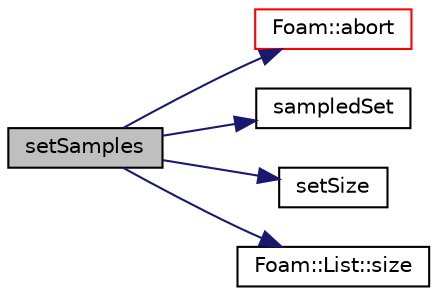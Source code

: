 digraph "setSamples"
{
  bgcolor="transparent";
  edge [fontname="Helvetica",fontsize="10",labelfontname="Helvetica",labelfontsize="10"];
  node [fontname="Helvetica",fontsize="10",shape=record];
  rankdir="LR";
  Node1304 [label="setSamples",height=0.2,width=0.4,color="black", fillcolor="grey75", style="filled", fontcolor="black"];
  Node1304 -> Node1305 [color="midnightblue",fontsize="10",style="solid",fontname="Helvetica"];
  Node1305 [label="Foam::abort",height=0.2,width=0.4,color="red",URL="$a21851.html#a447107a607d03e417307c203fa5fb44b"];
  Node1304 -> Node1350 [color="midnightblue",fontsize="10",style="solid",fontname="Helvetica"];
  Node1350 [label="sampledSet",height=0.2,width=0.4,color="black",URL="$a30589.html#a365b50c7d3fca7a7d9ed6209c87b478f",tooltip="Construct from components. "];
  Node1304 -> Node1351 [color="midnightblue",fontsize="10",style="solid",fontname="Helvetica"];
  Node1351 [label="setSize",height=0.2,width=0.4,color="black",URL="$a18335.html#a6f8d72476baf295a054f72dfbc9c61c3"];
  Node1304 -> Node1352 [color="midnightblue",fontsize="10",style="solid",fontname="Helvetica"];
  Node1352 [label="Foam::List::size",height=0.2,width=0.4,color="black",URL="$a26833.html#a8a5f6fa29bd4b500caf186f60245b384",tooltip="Override size to be inconsistent with allocated storage. "];
}
